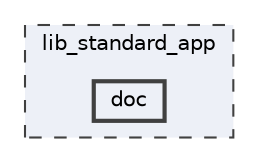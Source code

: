 digraph "lib_standard_app/doc"
{
 // LATEX_PDF_SIZE
  bgcolor="transparent";
  edge [fontname=Helvetica,fontsize=10,labelfontname=Helvetica,labelfontsize=10];
  node [fontname=Helvetica,fontsize=10,shape=box,height=0.2,width=0.4];
  compound=true
  subgraph clusterdir_2ab34e31ef584457ab73df0c46f4bdd7 {
    graph [ bgcolor="#edf0f7", pencolor="grey25", label="lib_standard_app", fontname=Helvetica,fontsize=10 style="filled,dashed", URL="dir_2ab34e31ef584457ab73df0c46f4bdd7.html",tooltip=""]
  dir_56789741c2992afbdd5d3fc4f902eb5f [label="doc", fillcolor="#edf0f7", color="grey25", style="filled,bold", URL="dir_56789741c2992afbdd5d3fc4f902eb5f.html",tooltip=""];
  }
}
